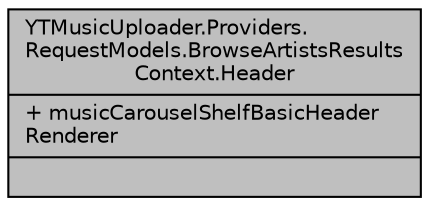 digraph "YTMusicUploader.Providers.RequestModels.BrowseArtistsResultsContext.Header"
{
 // LATEX_PDF_SIZE
  edge [fontname="Helvetica",fontsize="10",labelfontname="Helvetica",labelfontsize="10"];
  node [fontname="Helvetica",fontsize="10",shape=record];
  Node1 [label="{YTMusicUploader.Providers.\lRequestModels.BrowseArtistsResults\lContext.Header\n|+ musicCarouselShelfBasicHeader\lRenderer\l|}",height=0.2,width=0.4,color="black", fillcolor="grey75", style="filled", fontcolor="black",tooltip=" "];
}
